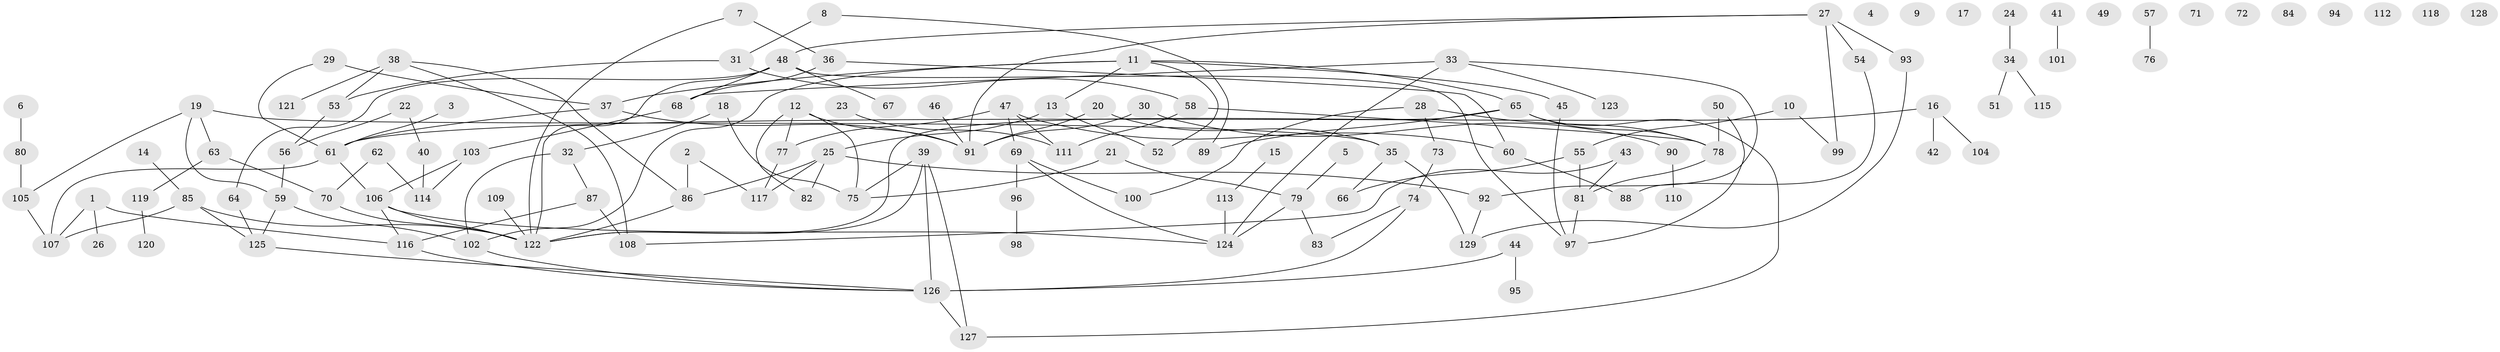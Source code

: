 // coarse degree distribution, {5: 0.12941176470588237, 3: 0.11764705882352941, 4: 0.09411764705882353, 0: 0.15294117647058825, 1: 0.2, 2: 0.2, 6: 0.058823529411764705, 8: 0.023529411764705882, 7: 0.011764705882352941, 11: 0.011764705882352941}
// Generated by graph-tools (version 1.1) at 2025/23/03/03/25 07:23:29]
// undirected, 129 vertices, 163 edges
graph export_dot {
graph [start="1"]
  node [color=gray90,style=filled];
  1;
  2;
  3;
  4;
  5;
  6;
  7;
  8;
  9;
  10;
  11;
  12;
  13;
  14;
  15;
  16;
  17;
  18;
  19;
  20;
  21;
  22;
  23;
  24;
  25;
  26;
  27;
  28;
  29;
  30;
  31;
  32;
  33;
  34;
  35;
  36;
  37;
  38;
  39;
  40;
  41;
  42;
  43;
  44;
  45;
  46;
  47;
  48;
  49;
  50;
  51;
  52;
  53;
  54;
  55;
  56;
  57;
  58;
  59;
  60;
  61;
  62;
  63;
  64;
  65;
  66;
  67;
  68;
  69;
  70;
  71;
  72;
  73;
  74;
  75;
  76;
  77;
  78;
  79;
  80;
  81;
  82;
  83;
  84;
  85;
  86;
  87;
  88;
  89;
  90;
  91;
  92;
  93;
  94;
  95;
  96;
  97;
  98;
  99;
  100;
  101;
  102;
  103;
  104;
  105;
  106;
  107;
  108;
  109;
  110;
  111;
  112;
  113;
  114;
  115;
  116;
  117;
  118;
  119;
  120;
  121;
  122;
  123;
  124;
  125;
  126;
  127;
  128;
  129;
  1 -- 26;
  1 -- 107;
  1 -- 116;
  2 -- 86;
  2 -- 117;
  3 -- 61;
  5 -- 79;
  6 -- 80;
  7 -- 36;
  7 -- 122;
  8 -- 31;
  8 -- 89;
  10 -- 55;
  10 -- 99;
  11 -- 13;
  11 -- 37;
  11 -- 45;
  11 -- 52;
  11 -- 65;
  11 -- 102;
  12 -- 75;
  12 -- 77;
  12 -- 82;
  12 -- 91;
  13 -- 25;
  13 -- 52;
  14 -- 85;
  15 -- 113;
  16 -- 42;
  16 -- 61;
  16 -- 104;
  18 -- 32;
  18 -- 75;
  19 -- 35;
  19 -- 59;
  19 -- 63;
  19 -- 105;
  20 -- 35;
  20 -- 91;
  21 -- 75;
  21 -- 79;
  22 -- 40;
  22 -- 56;
  23 -- 111;
  24 -- 34;
  25 -- 82;
  25 -- 86;
  25 -- 92;
  25 -- 117;
  27 -- 48;
  27 -- 54;
  27 -- 91;
  27 -- 93;
  27 -- 99;
  28 -- 73;
  28 -- 78;
  28 -- 100;
  29 -- 37;
  29 -- 61;
  30 -- 90;
  30 -- 91;
  31 -- 53;
  31 -- 58;
  32 -- 87;
  32 -- 102;
  33 -- 68;
  33 -- 92;
  33 -- 123;
  33 -- 124;
  34 -- 51;
  34 -- 115;
  35 -- 66;
  35 -- 129;
  36 -- 60;
  36 -- 68;
  37 -- 61;
  37 -- 91;
  38 -- 53;
  38 -- 86;
  38 -- 108;
  38 -- 121;
  39 -- 75;
  39 -- 122;
  39 -- 126;
  39 -- 127;
  40 -- 114;
  41 -- 101;
  43 -- 81;
  43 -- 108;
  44 -- 95;
  44 -- 126;
  45 -- 97;
  46 -- 91;
  47 -- 60;
  47 -- 69;
  47 -- 77;
  47 -- 111;
  48 -- 64;
  48 -- 67;
  48 -- 68;
  48 -- 97;
  48 -- 122;
  50 -- 78;
  50 -- 97;
  53 -- 56;
  54 -- 88;
  55 -- 66;
  55 -- 81;
  56 -- 59;
  57 -- 76;
  58 -- 78;
  58 -- 111;
  59 -- 102;
  59 -- 125;
  60 -- 88;
  61 -- 106;
  61 -- 107;
  62 -- 70;
  62 -- 114;
  63 -- 70;
  63 -- 119;
  64 -- 125;
  65 -- 78;
  65 -- 89;
  65 -- 122;
  65 -- 127;
  68 -- 103;
  69 -- 96;
  69 -- 100;
  69 -- 124;
  70 -- 122;
  73 -- 74;
  74 -- 83;
  74 -- 126;
  77 -- 117;
  78 -- 81;
  79 -- 83;
  79 -- 124;
  80 -- 105;
  81 -- 97;
  85 -- 107;
  85 -- 122;
  85 -- 125;
  86 -- 122;
  87 -- 108;
  87 -- 116;
  90 -- 110;
  92 -- 129;
  93 -- 129;
  96 -- 98;
  102 -- 126;
  103 -- 106;
  103 -- 114;
  105 -- 107;
  106 -- 116;
  106 -- 122;
  106 -- 124;
  109 -- 122;
  113 -- 124;
  116 -- 126;
  119 -- 120;
  125 -- 126;
  126 -- 127;
}
